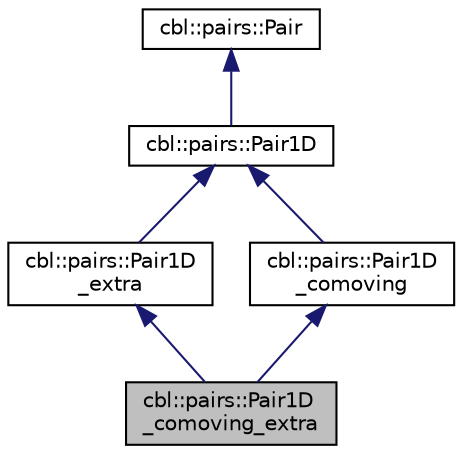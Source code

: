 digraph "cbl::pairs::Pair1D_comoving_extra"
{
  edge [fontname="Helvetica",fontsize="10",labelfontname="Helvetica",labelfontsize="10"];
  node [fontname="Helvetica",fontsize="10",shape=record];
  Node7 [label="cbl::pairs::Pair1D\l_comoving_extra",height=0.2,width=0.4,color="black", fillcolor="grey75", style="filled", fontcolor="black"];
  Node8 -> Node7 [dir="back",color="midnightblue",fontsize="10",style="solid",fontname="Helvetica"];
  Node8 [label="cbl::pairs::Pair1D\l_extra",height=0.2,width=0.4,color="black", fillcolor="white", style="filled",URL="$dc/d0b/classcbl_1_1pairs_1_1Pair1D__extra.html",tooltip="The class Pair1D_extra. "];
  Node9 -> Node8 [dir="back",color="midnightblue",fontsize="10",style="solid",fontname="Helvetica"];
  Node9 [label="cbl::pairs::Pair1D",height=0.2,width=0.4,color="black", fillcolor="white", style="filled",URL="$d0/d47/classcbl_1_1pairs_1_1Pair1D.html",tooltip="The class Pair1D. "];
  Node10 -> Node9 [dir="back",color="midnightblue",fontsize="10",style="solid",fontname="Helvetica"];
  Node10 [label="cbl::pairs::Pair",height=0.2,width=0.4,color="black", fillcolor="white", style="filled",URL="$d2/db5/classcbl_1_1pairs_1_1Pair.html",tooltip="The class Pair. "];
  Node11 -> Node7 [dir="back",color="midnightblue",fontsize="10",style="solid",fontname="Helvetica"];
  Node11 [label="cbl::pairs::Pair1D\l_comoving",height=0.2,width=0.4,color="black", fillcolor="white", style="filled",URL="$d1/d7c/classcbl_1_1pairs_1_1Pair1D__comoving.html",tooltip="The class Pair1D_comoving. "];
  Node9 -> Node11 [dir="back",color="midnightblue",fontsize="10",style="solid",fontname="Helvetica"];
}
